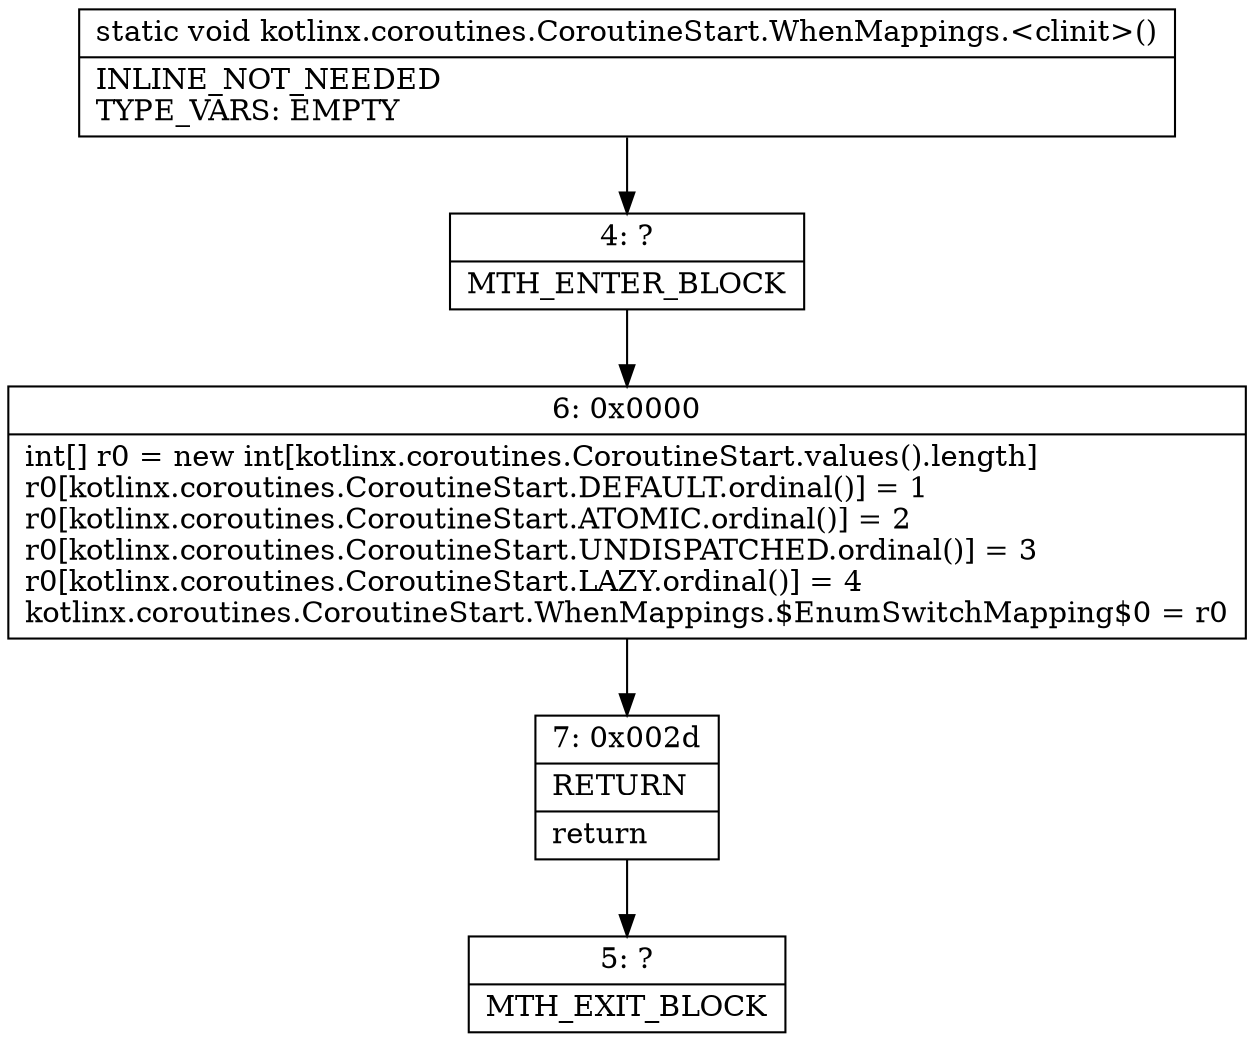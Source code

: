 digraph "CFG forkotlinx.coroutines.CoroutineStart.WhenMappings.\<clinit\>()V" {
Node_4 [shape=record,label="{4\:\ ?|MTH_ENTER_BLOCK\l}"];
Node_6 [shape=record,label="{6\:\ 0x0000|int[] r0 = new int[kotlinx.coroutines.CoroutineStart.values().length]\lr0[kotlinx.coroutines.CoroutineStart.DEFAULT.ordinal()] = 1\lr0[kotlinx.coroutines.CoroutineStart.ATOMIC.ordinal()] = 2\lr0[kotlinx.coroutines.CoroutineStart.UNDISPATCHED.ordinal()] = 3\lr0[kotlinx.coroutines.CoroutineStart.LAZY.ordinal()] = 4\lkotlinx.coroutines.CoroutineStart.WhenMappings.$EnumSwitchMapping$0 = r0\l}"];
Node_7 [shape=record,label="{7\:\ 0x002d|RETURN\l|return\l}"];
Node_5 [shape=record,label="{5\:\ ?|MTH_EXIT_BLOCK\l}"];
MethodNode[shape=record,label="{static void kotlinx.coroutines.CoroutineStart.WhenMappings.\<clinit\>()  | INLINE_NOT_NEEDED\lTYPE_VARS: EMPTY\l}"];
MethodNode -> Node_4;Node_4 -> Node_6;
Node_6 -> Node_7;
Node_7 -> Node_5;
}

